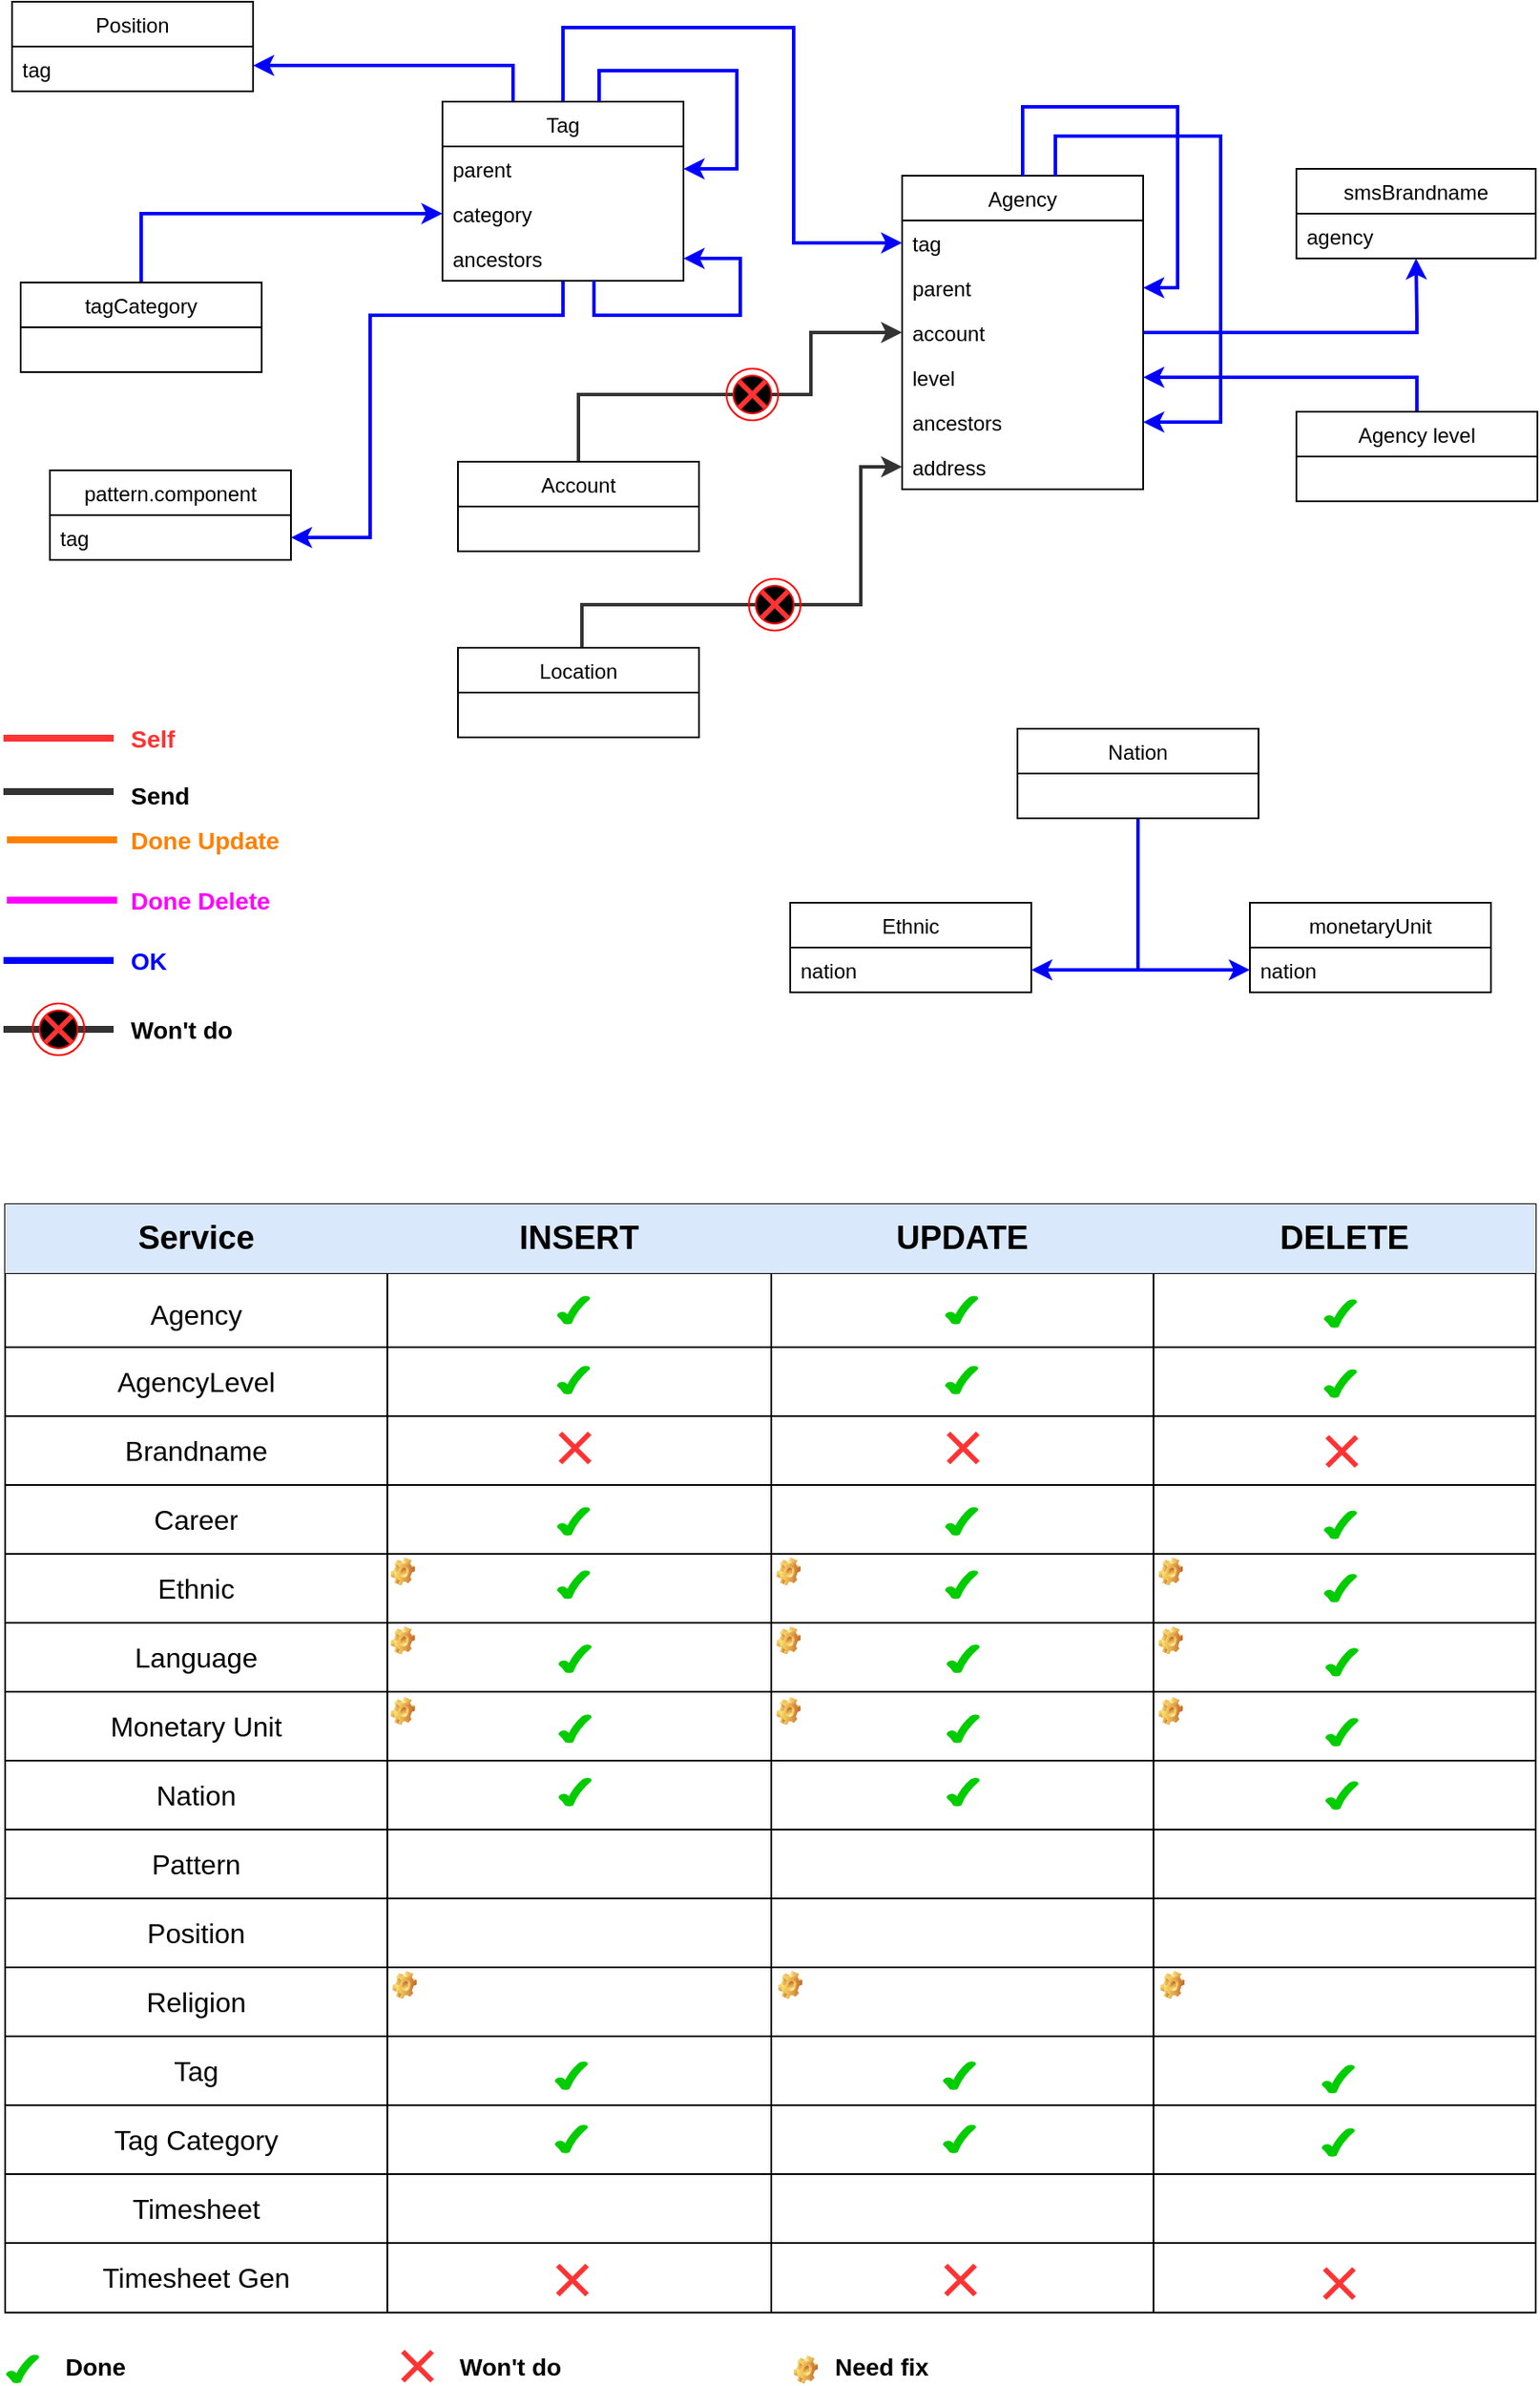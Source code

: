 <mxfile version="14.4.7" type="github">
  <diagram id="ElvGM4AqcIiF2CNCAWFF" name="Trang-1">
    <mxGraphModel dx="1088" dy="594" grid="0" gridSize="10" guides="1" tooltips="1" connect="1" arrows="1" fold="1" page="1" pageScale="1" pageWidth="4681" pageHeight="3300" math="0" shadow="0">
      <root>
        <mxCell id="0" />
        <mxCell id="1" parent="0" />
        <mxCell id="BvtwiJHm_yUEEP929_Tn-1" style="edgeStyle=orthogonalEdgeStyle;rounded=0;orthogonalLoop=1;jettySize=auto;html=1;strokeWidth=2;strokeColor=#0000FF;" edge="1" parent="1" source="BvtwiJHm_yUEEP929_Tn-2" target="BvtwiJHm_yUEEP929_Tn-40">
          <mxGeometry relative="1" as="geometry">
            <Array as="points">
              <mxPoint x="2733" y="677" />
              <mxPoint x="2733" y="669" />
            </Array>
          </mxGeometry>
        </mxCell>
        <mxCell id="BvtwiJHm_yUEEP929_Tn-2" value="Agency" style="swimlane;fontStyle=0;childLayout=stackLayout;horizontal=1;startSize=26;fillColor=none;horizontalStack=0;resizeParent=1;resizeParentMax=0;resizeLast=0;collapsible=1;marginBottom=0;" vertex="1" parent="1">
          <mxGeometry x="2434" y="586" width="140" height="182" as="geometry" />
        </mxCell>
        <mxCell id="BvtwiJHm_yUEEP929_Tn-3" value="tag" style="text;strokeColor=none;fillColor=none;align=left;verticalAlign=top;spacingLeft=4;spacingRight=4;overflow=hidden;rotatable=0;points=[[0,0.5],[1,0.5]];portConstraint=eastwest;" vertex="1" parent="BvtwiJHm_yUEEP929_Tn-2">
          <mxGeometry y="26" width="140" height="26" as="geometry" />
        </mxCell>
        <mxCell id="BvtwiJHm_yUEEP929_Tn-4" value="parent&#xa;" style="text;strokeColor=none;fillColor=none;align=left;verticalAlign=top;spacingLeft=4;spacingRight=4;overflow=hidden;rotatable=0;points=[[0,0.5],[1,0.5]];portConstraint=eastwest;" vertex="1" parent="BvtwiJHm_yUEEP929_Tn-2">
          <mxGeometry y="52" width="140" height="26" as="geometry" />
        </mxCell>
        <mxCell id="BvtwiJHm_yUEEP929_Tn-5" value="account&#xa;" style="text;strokeColor=none;fillColor=none;align=left;verticalAlign=top;spacingLeft=4;spacingRight=4;overflow=hidden;rotatable=0;points=[[0,0.5],[1,0.5]];portConstraint=eastwest;" vertex="1" parent="BvtwiJHm_yUEEP929_Tn-2">
          <mxGeometry y="78" width="140" height="26" as="geometry" />
        </mxCell>
        <mxCell id="BvtwiJHm_yUEEP929_Tn-6" value="level" style="text;strokeColor=none;fillColor=none;align=left;verticalAlign=top;spacingLeft=4;spacingRight=4;overflow=hidden;rotatable=0;points=[[0,0.5],[1,0.5]];portConstraint=eastwest;" vertex="1" parent="BvtwiJHm_yUEEP929_Tn-2">
          <mxGeometry y="104" width="140" height="26" as="geometry" />
        </mxCell>
        <mxCell id="BvtwiJHm_yUEEP929_Tn-7" style="edgeStyle=orthogonalEdgeStyle;rounded=0;orthogonalLoop=1;jettySize=auto;html=1;strokeWidth=2;strokeColor=#0000FF;" edge="1" parent="BvtwiJHm_yUEEP929_Tn-2" source="BvtwiJHm_yUEEP929_Tn-2" target="BvtwiJHm_yUEEP929_Tn-4">
          <mxGeometry relative="1" as="geometry">
            <Array as="points">
              <mxPoint x="70" y="-40" />
              <mxPoint x="160" y="-40" />
              <mxPoint x="160" y="65" />
            </Array>
          </mxGeometry>
        </mxCell>
        <mxCell id="BvtwiJHm_yUEEP929_Tn-8" value="ancestors" style="text;strokeColor=none;fillColor=none;align=left;verticalAlign=top;spacingLeft=4;spacingRight=4;overflow=hidden;rotatable=0;points=[[0,0.5],[1,0.5]];portConstraint=eastwest;" vertex="1" parent="BvtwiJHm_yUEEP929_Tn-2">
          <mxGeometry y="130" width="140" height="26" as="geometry" />
        </mxCell>
        <mxCell id="BvtwiJHm_yUEEP929_Tn-9" style="edgeStyle=orthogonalEdgeStyle;rounded=0;orthogonalLoop=1;jettySize=auto;html=1;strokeWidth=2;strokeColor=#0000FF;" edge="1" parent="BvtwiJHm_yUEEP929_Tn-2" target="BvtwiJHm_yUEEP929_Tn-8">
          <mxGeometry relative="1" as="geometry">
            <mxPoint x="89" as="sourcePoint" />
            <Array as="points">
              <mxPoint x="89" />
              <mxPoint x="89" y="-23" />
              <mxPoint x="185" y="-23" />
              <mxPoint x="185" y="143" />
            </Array>
          </mxGeometry>
        </mxCell>
        <mxCell id="BvtwiJHm_yUEEP929_Tn-10" value="address" style="text;strokeColor=none;fillColor=none;align=left;verticalAlign=top;spacingLeft=4;spacingRight=4;overflow=hidden;rotatable=0;points=[[0,0.5],[1,0.5]];portConstraint=eastwest;" vertex="1" parent="BvtwiJHm_yUEEP929_Tn-2">
          <mxGeometry y="156" width="140" height="26" as="geometry" />
        </mxCell>
        <mxCell id="BvtwiJHm_yUEEP929_Tn-11" style="edgeStyle=orthogonalEdgeStyle;rounded=0;orthogonalLoop=1;jettySize=auto;html=1;exitX=0.5;exitY=0;exitDx=0;exitDy=0;strokeWidth=2;strokeColor=#0000FF;" edge="1" parent="1" source="BvtwiJHm_yUEEP929_Tn-14" target="BvtwiJHm_yUEEP929_Tn-3">
          <mxGeometry relative="1" as="geometry">
            <Array as="points">
              <mxPoint x="2237" y="500" />
              <mxPoint x="2371" y="500" />
              <mxPoint x="2371" y="625" />
            </Array>
          </mxGeometry>
        </mxCell>
        <mxCell id="BvtwiJHm_yUEEP929_Tn-12" style="edgeStyle=orthogonalEdgeStyle;rounded=0;orthogonalLoop=1;jettySize=auto;html=1;strokeWidth=2;strokeColor=#0000FF;" edge="1" parent="1" source="BvtwiJHm_yUEEP929_Tn-14" target="BvtwiJHm_yUEEP929_Tn-34">
          <mxGeometry relative="1" as="geometry">
            <Array as="points">
              <mxPoint x="2208" y="522" />
            </Array>
          </mxGeometry>
        </mxCell>
        <mxCell id="BvtwiJHm_yUEEP929_Tn-13" style="edgeStyle=orthogonalEdgeStyle;rounded=0;orthogonalLoop=1;jettySize=auto;html=1;strokeWidth=2;strokeColor=#0000FF;" edge="1" parent="1" source="BvtwiJHm_yUEEP929_Tn-14" target="BvtwiJHm_yUEEP929_Tn-38">
          <mxGeometry relative="1" as="geometry">
            <Array as="points">
              <mxPoint x="2237" y="667" />
              <mxPoint x="2125" y="667" />
              <mxPoint x="2125" y="796" />
            </Array>
          </mxGeometry>
        </mxCell>
        <mxCell id="BvtwiJHm_yUEEP929_Tn-14" value="Tag" style="swimlane;fontStyle=0;childLayout=stackLayout;horizontal=1;startSize=26;fillColor=none;horizontalStack=0;resizeParent=1;resizeParentMax=0;resizeLast=0;collapsible=1;marginBottom=0;" vertex="1" parent="1">
          <mxGeometry x="2167" y="543" width="140" height="104" as="geometry" />
        </mxCell>
        <mxCell id="BvtwiJHm_yUEEP929_Tn-15" value="parent&#xa;" style="text;strokeColor=none;fillColor=none;align=left;verticalAlign=top;spacingLeft=4;spacingRight=4;overflow=hidden;rotatable=0;points=[[0,0.5],[1,0.5]];portConstraint=eastwest;" vertex="1" parent="BvtwiJHm_yUEEP929_Tn-14">
          <mxGeometry y="26" width="140" height="26" as="geometry" />
        </mxCell>
        <mxCell id="BvtwiJHm_yUEEP929_Tn-16" value="category" style="text;strokeColor=none;fillColor=none;align=left;verticalAlign=top;spacingLeft=4;spacingRight=4;overflow=hidden;rotatable=0;points=[[0,0.5],[1,0.5]];portConstraint=eastwest;" vertex="1" parent="BvtwiJHm_yUEEP929_Tn-14">
          <mxGeometry y="52" width="140" height="26" as="geometry" />
        </mxCell>
        <mxCell id="BvtwiJHm_yUEEP929_Tn-17" style="edgeStyle=orthogonalEdgeStyle;rounded=0;orthogonalLoop=1;jettySize=auto;html=1;strokeWidth=2;strokeColor=#0000FF;" edge="1" parent="BvtwiJHm_yUEEP929_Tn-14" source="BvtwiJHm_yUEEP929_Tn-14" target="BvtwiJHm_yUEEP929_Tn-15">
          <mxGeometry relative="1" as="geometry">
            <Array as="points">
              <mxPoint x="91" y="-18" />
              <mxPoint x="171" y="-18" />
              <mxPoint x="171" y="39" />
            </Array>
          </mxGeometry>
        </mxCell>
        <mxCell id="BvtwiJHm_yUEEP929_Tn-18" value="ancestors" style="text;strokeColor=none;fillColor=none;align=left;verticalAlign=top;spacingLeft=4;spacingRight=4;overflow=hidden;rotatable=0;points=[[0,0.5],[1,0.5]];portConstraint=eastwest;" vertex="1" parent="BvtwiJHm_yUEEP929_Tn-14">
          <mxGeometry y="78" width="140" height="26" as="geometry" />
        </mxCell>
        <mxCell id="BvtwiJHm_yUEEP929_Tn-19" style="edgeStyle=orthogonalEdgeStyle;rounded=0;orthogonalLoop=1;jettySize=auto;html=1;strokeWidth=2;strokeColor=#0000FF;" edge="1" parent="BvtwiJHm_yUEEP929_Tn-14" source="BvtwiJHm_yUEEP929_Tn-14" target="BvtwiJHm_yUEEP929_Tn-18">
          <mxGeometry relative="1" as="geometry">
            <Array as="points">
              <mxPoint x="88" y="124" />
              <mxPoint x="173" y="124" />
              <mxPoint x="173" y="91" />
            </Array>
          </mxGeometry>
        </mxCell>
        <mxCell id="BvtwiJHm_yUEEP929_Tn-20" style="edgeStyle=orthogonalEdgeStyle;rounded=0;orthogonalLoop=1;jettySize=auto;html=1;strokeWidth=2;strokeColor=#333333;" edge="1" parent="1" source="BvtwiJHm_yUEEP929_Tn-21" target="BvtwiJHm_yUEEP929_Tn-5">
          <mxGeometry relative="1" as="geometry">
            <Array as="points">
              <mxPoint x="2246" y="713" />
              <mxPoint x="2381" y="713" />
              <mxPoint x="2381" y="677" />
            </Array>
          </mxGeometry>
        </mxCell>
        <mxCell id="BvtwiJHm_yUEEP929_Tn-21" value="Account" style="swimlane;fontStyle=0;childLayout=stackLayout;horizontal=1;startSize=26;fillColor=none;horizontalStack=0;resizeParent=1;resizeParentMax=0;resizeLast=0;collapsible=1;marginBottom=0;" vertex="1" parent="1">
          <mxGeometry x="2176" y="752" width="140" height="52" as="geometry" />
        </mxCell>
        <mxCell id="BvtwiJHm_yUEEP929_Tn-22" style="edgeStyle=orthogonalEdgeStyle;rounded=0;orthogonalLoop=1;jettySize=auto;html=1;exitX=0.5;exitY=0;exitDx=0;exitDy=0;strokeWidth=2;strokeColor=#0000FF;" edge="1" parent="1" source="BvtwiJHm_yUEEP929_Tn-23" target="BvtwiJHm_yUEEP929_Tn-6">
          <mxGeometry relative="1" as="geometry" />
        </mxCell>
        <mxCell id="BvtwiJHm_yUEEP929_Tn-23" value="Agency level" style="swimlane;fontStyle=0;childLayout=stackLayout;horizontal=1;startSize=26;fillColor=none;horizontalStack=0;resizeParent=1;resizeParentMax=0;resizeLast=0;collapsible=1;marginBottom=0;" vertex="1" parent="1">
          <mxGeometry x="2663" y="723" width="140" height="52" as="geometry" />
        </mxCell>
        <mxCell id="BvtwiJHm_yUEEP929_Tn-24" style="edgeStyle=orthogonalEdgeStyle;rounded=0;orthogonalLoop=1;jettySize=auto;html=1;strokeWidth=2;strokeColor=#333333;" edge="1" parent="1" source="BvtwiJHm_yUEEP929_Tn-25" target="BvtwiJHm_yUEEP929_Tn-10">
          <mxGeometry relative="1" as="geometry">
            <Array as="points">
              <mxPoint x="2248" y="835" />
              <mxPoint x="2410" y="835" />
              <mxPoint x="2410" y="755" />
            </Array>
          </mxGeometry>
        </mxCell>
        <mxCell id="BvtwiJHm_yUEEP929_Tn-25" value="Location" style="swimlane;fontStyle=0;childLayout=stackLayout;horizontal=1;startSize=26;fillColor=none;horizontalStack=0;resizeParent=1;resizeParentMax=0;resizeLast=0;collapsible=1;marginBottom=0;" vertex="1" parent="1">
          <mxGeometry x="2176" y="860" width="140" height="52" as="geometry" />
        </mxCell>
        <mxCell id="BvtwiJHm_yUEEP929_Tn-26" value="Ethnic" style="swimlane;fontStyle=0;childLayout=stackLayout;horizontal=1;startSize=26;fillColor=none;horizontalStack=0;resizeParent=1;resizeParentMax=0;resizeLast=0;collapsible=1;marginBottom=0;" vertex="1" parent="1">
          <mxGeometry x="2369" y="1008" width="140" height="52" as="geometry" />
        </mxCell>
        <mxCell id="BvtwiJHm_yUEEP929_Tn-27" value="nation" style="text;strokeColor=none;fillColor=none;align=left;verticalAlign=top;spacingLeft=4;spacingRight=4;overflow=hidden;rotatable=0;points=[[0,0.5],[1,0.5]];portConstraint=eastwest;" vertex="1" parent="BvtwiJHm_yUEEP929_Tn-26">
          <mxGeometry y="26" width="140" height="26" as="geometry" />
        </mxCell>
        <mxCell id="BvtwiJHm_yUEEP929_Tn-28" style="edgeStyle=orthogonalEdgeStyle;rounded=0;orthogonalLoop=1;jettySize=auto;html=1;strokeWidth=2;fontColor=#0000FF;labelBackgroundColor=#0000FF;strokeColor=#0000FF;" edge="1" parent="1" source="BvtwiJHm_yUEEP929_Tn-30" target="BvtwiJHm_yUEEP929_Tn-27">
          <mxGeometry relative="1" as="geometry" />
        </mxCell>
        <mxCell id="BvtwiJHm_yUEEP929_Tn-29" style="edgeStyle=orthogonalEdgeStyle;rounded=0;orthogonalLoop=1;jettySize=auto;html=1;entryX=0;entryY=0.75;entryDx=0;entryDy=0;strokeWidth=2;strokeColor=#0000FF;" edge="1" parent="1" source="BvtwiJHm_yUEEP929_Tn-30" target="BvtwiJHm_yUEEP929_Tn-31">
          <mxGeometry relative="1" as="geometry" />
        </mxCell>
        <mxCell id="BvtwiJHm_yUEEP929_Tn-30" value="Nation" style="swimlane;fontStyle=0;childLayout=stackLayout;horizontal=1;startSize=26;fillColor=none;horizontalStack=0;resizeParent=1;resizeParentMax=0;resizeLast=0;collapsible=1;marginBottom=0;" vertex="1" parent="1">
          <mxGeometry x="2501" y="907" width="140" height="52" as="geometry" />
        </mxCell>
        <mxCell id="BvtwiJHm_yUEEP929_Tn-31" value="monetaryUnit" style="swimlane;fontStyle=0;childLayout=stackLayout;horizontal=1;startSize=26;fillColor=none;horizontalStack=0;resizeParent=1;resizeParentMax=0;resizeLast=0;collapsible=1;marginBottom=0;" vertex="1" parent="1">
          <mxGeometry x="2636" y="1008" width="140" height="52" as="geometry" />
        </mxCell>
        <mxCell id="BvtwiJHm_yUEEP929_Tn-32" value="nation" style="text;strokeColor=none;fillColor=none;align=left;verticalAlign=top;spacingLeft=4;spacingRight=4;overflow=hidden;rotatable=0;points=[[0,0.5],[1,0.5]];portConstraint=eastwest;" vertex="1" parent="BvtwiJHm_yUEEP929_Tn-31">
          <mxGeometry y="26" width="140" height="26" as="geometry" />
        </mxCell>
        <mxCell id="BvtwiJHm_yUEEP929_Tn-33" value="Position" style="swimlane;fontStyle=0;childLayout=stackLayout;horizontal=1;startSize=26;fillColor=none;horizontalStack=0;resizeParent=1;resizeParentMax=0;resizeLast=0;collapsible=1;marginBottom=0;" vertex="1" parent="1">
          <mxGeometry x="1917" y="485" width="140" height="52" as="geometry" />
        </mxCell>
        <mxCell id="BvtwiJHm_yUEEP929_Tn-34" value="tag" style="text;strokeColor=none;fillColor=none;align=left;verticalAlign=top;spacingLeft=4;spacingRight=4;overflow=hidden;rotatable=0;points=[[0,0.5],[1,0.5]];portConstraint=eastwest;" vertex="1" parent="BvtwiJHm_yUEEP929_Tn-33">
          <mxGeometry y="26" width="140" height="26" as="geometry" />
        </mxCell>
        <mxCell id="BvtwiJHm_yUEEP929_Tn-35" style="edgeStyle=orthogonalEdgeStyle;rounded=0;orthogonalLoop=1;jettySize=auto;html=1;strokeWidth=2;strokeColor=#0000FF;" edge="1" parent="1" source="BvtwiJHm_yUEEP929_Tn-36" target="BvtwiJHm_yUEEP929_Tn-16">
          <mxGeometry relative="1" as="geometry" />
        </mxCell>
        <mxCell id="BvtwiJHm_yUEEP929_Tn-36" value="tagCategory" style="swimlane;fontStyle=0;childLayout=stackLayout;horizontal=1;startSize=26;fillColor=none;horizontalStack=0;resizeParent=1;resizeParentMax=0;resizeLast=0;collapsible=1;marginBottom=0;" vertex="1" parent="1">
          <mxGeometry x="1922" y="648" width="140" height="52" as="geometry" />
        </mxCell>
        <mxCell id="BvtwiJHm_yUEEP929_Tn-37" value="pattern.component" style="swimlane;fontStyle=0;childLayout=stackLayout;horizontal=1;startSize=26;fillColor=none;horizontalStack=0;resizeParent=1;resizeParentMax=0;resizeLast=0;collapsible=1;marginBottom=0;" vertex="1" parent="1">
          <mxGeometry x="1939" y="757" width="140" height="52" as="geometry" />
        </mxCell>
        <mxCell id="BvtwiJHm_yUEEP929_Tn-38" value="tag" style="text;strokeColor=none;fillColor=none;align=left;verticalAlign=top;spacingLeft=4;spacingRight=4;overflow=hidden;rotatable=0;points=[[0,0.5],[1,0.5]];portConstraint=eastwest;" vertex="1" parent="BvtwiJHm_yUEEP929_Tn-37">
          <mxGeometry y="26" width="140" height="26" as="geometry" />
        </mxCell>
        <mxCell id="BvtwiJHm_yUEEP929_Tn-39" value="smsBrandname" style="swimlane;fontStyle=0;childLayout=stackLayout;horizontal=1;startSize=26;fillColor=none;horizontalStack=0;resizeParent=1;resizeParentMax=0;resizeLast=0;collapsible=1;marginBottom=0;" vertex="1" parent="1">
          <mxGeometry x="2663" y="582" width="139" height="52" as="geometry" />
        </mxCell>
        <mxCell id="BvtwiJHm_yUEEP929_Tn-40" value="agency" style="text;strokeColor=none;fillColor=none;align=left;verticalAlign=top;spacingLeft=4;spacingRight=4;overflow=hidden;rotatable=0;points=[[0,0.5],[1,0.5]];portConstraint=eastwest;" vertex="1" parent="BvtwiJHm_yUEEP929_Tn-39">
          <mxGeometry y="26" width="139" height="26" as="geometry" />
        </mxCell>
        <mxCell id="BvtwiJHm_yUEEP929_Tn-41" value="" style="line;strokeWidth=4;html=1;strokeColor=#FF3333;align=left;" vertex="1" parent="1">
          <mxGeometry x="1912" y="907.5" width="64" height="10" as="geometry" />
        </mxCell>
        <mxCell id="BvtwiJHm_yUEEP929_Tn-42" value="&lt;span style=&quot;font-size: 14px&quot;&gt;&lt;b&gt;&lt;font color=&quot;#ff3333&quot;&gt;Self&lt;/font&gt;&lt;/b&gt;&lt;/span&gt;" style="text;html=1;align=left;verticalAlign=middle;resizable=0;points=[];autosize=1;" vertex="1" parent="1">
          <mxGeometry x="1984" y="903" width="36" height="19" as="geometry" />
        </mxCell>
        <mxCell id="BvtwiJHm_yUEEP929_Tn-43" value="" style="line;strokeWidth=4;html=1;strokeColor=#333333;align=left;" vertex="1" parent="1">
          <mxGeometry x="1912" y="938.5" width="64" height="10" as="geometry" />
        </mxCell>
        <mxCell id="BvtwiJHm_yUEEP929_Tn-44" value="&lt;font style=&quot;font-size: 14px&quot;&gt;&lt;b&gt;Send&lt;/b&gt;&lt;/font&gt;" style="text;html=1;align=left;verticalAlign=middle;resizable=0;points=[];autosize=1;" vertex="1" parent="1">
          <mxGeometry x="1984" y="936" width="44" height="19" as="geometry" />
        </mxCell>
        <mxCell id="BvtwiJHm_yUEEP929_Tn-45" value="" style="line;strokeWidth=4;html=1;align=left;strokeColor=#FF8000;" vertex="1" parent="1">
          <mxGeometry x="1914" y="966.5" width="64" height="10" as="geometry" />
        </mxCell>
        <mxCell id="BvtwiJHm_yUEEP929_Tn-46" value="&lt;font style=&quot;font-size: 14px&quot;&gt;&lt;b&gt;Done Update&lt;/b&gt;&lt;/font&gt;" style="text;html=1;align=left;verticalAlign=middle;resizable=0;points=[];autosize=1;fontColor=#FF8000;" vertex="1" parent="1">
          <mxGeometry x="1984" y="962" width="96" height="19" as="geometry" />
        </mxCell>
        <mxCell id="BvtwiJHm_yUEEP929_Tn-47" value="" style="line;strokeWidth=4;html=1;align=left;fontColor=#FF00FF;strokeColor=#FF00FF;" vertex="1" parent="1">
          <mxGeometry x="1914" y="1001.5" width="64" height="10" as="geometry" />
        </mxCell>
        <mxCell id="BvtwiJHm_yUEEP929_Tn-48" value="&lt;font style=&quot;font-size: 14px&quot;&gt;&lt;b&gt;Done Delete&lt;/b&gt;&lt;/font&gt;" style="text;html=1;align=left;verticalAlign=middle;resizable=0;points=[];autosize=1;fontColor=#FF00FF;" vertex="1" parent="1">
          <mxGeometry x="1984" y="997" width="91" height="19" as="geometry" />
        </mxCell>
        <mxCell id="BvtwiJHm_yUEEP929_Tn-49" value="" style="line;strokeWidth=4;html=1;strokeColor=#0000FF;align=left;" vertex="1" parent="1">
          <mxGeometry x="1912" y="1036.5" width="64" height="10" as="geometry" />
        </mxCell>
        <mxCell id="BvtwiJHm_yUEEP929_Tn-50" value="&lt;font style=&quot;font-size: 14px&quot; color=&quot;#0000ff&quot;&gt;&lt;b&gt;OK&lt;/b&gt;&lt;/font&gt;" style="text;html=1;align=left;verticalAlign=middle;resizable=0;points=[];autosize=1;" vertex="1" parent="1">
          <mxGeometry x="1984" y="1032" width="31" height="19" as="geometry" />
        </mxCell>
        <mxCell id="BvtwiJHm_yUEEP929_Tn-51" value="" style="group" vertex="1" connectable="0" parent="1">
          <mxGeometry x="2345" y="820" width="30" height="30" as="geometry" />
        </mxCell>
        <mxCell id="BvtwiJHm_yUEEP929_Tn-52" value="" style="group" vertex="1" connectable="0" parent="BvtwiJHm_yUEEP929_Tn-51">
          <mxGeometry width="30" height="30" as="geometry" />
        </mxCell>
        <mxCell id="BvtwiJHm_yUEEP929_Tn-53" value="" style="ellipse;html=1;shape=endState;fillColor=#000000;strokeColor=#ff0000;fontColor=#FF00FF;align=left;" vertex="1" parent="BvtwiJHm_yUEEP929_Tn-52">
          <mxGeometry width="30" height="30" as="geometry" />
        </mxCell>
        <mxCell id="BvtwiJHm_yUEEP929_Tn-54" value="" style="shape=umlDestroy;whiteSpace=wrap;html=1;strokeWidth=3;fontColor=#FF00FF;align=left;strokeColor=#FF3333;" vertex="1" parent="BvtwiJHm_yUEEP929_Tn-52">
          <mxGeometry x="7.25" y="7.25" width="15.5" height="15.5" as="geometry" />
        </mxCell>
        <mxCell id="BvtwiJHm_yUEEP929_Tn-55" value="" style="group" vertex="1" connectable="0" parent="1">
          <mxGeometry x="2332" y="698" width="30" height="30" as="geometry" />
        </mxCell>
        <mxCell id="BvtwiJHm_yUEEP929_Tn-56" value="" style="group" vertex="1" connectable="0" parent="BvtwiJHm_yUEEP929_Tn-55">
          <mxGeometry width="30" height="30" as="geometry" />
        </mxCell>
        <mxCell id="BvtwiJHm_yUEEP929_Tn-57" value="" style="ellipse;html=1;shape=endState;fillColor=#000000;strokeColor=#ff0000;fontColor=#FF00FF;align=left;" vertex="1" parent="BvtwiJHm_yUEEP929_Tn-56">
          <mxGeometry width="30" height="30" as="geometry" />
        </mxCell>
        <mxCell id="BvtwiJHm_yUEEP929_Tn-58" value="" style="shape=umlDestroy;whiteSpace=wrap;html=1;strokeWidth=3;fontColor=#FF00FF;align=left;strokeColor=#FF3333;" vertex="1" parent="BvtwiJHm_yUEEP929_Tn-56">
          <mxGeometry x="7.25" y="7.25" width="15.5" height="15.5" as="geometry" />
        </mxCell>
        <mxCell id="BvtwiJHm_yUEEP929_Tn-59" value="" style="line;strokeWidth=4;html=1;strokeColor=#333333;align=left;" vertex="1" parent="1">
          <mxGeometry x="1912" y="1076.5" width="64" height="10" as="geometry" />
        </mxCell>
        <mxCell id="BvtwiJHm_yUEEP929_Tn-60" value="&lt;span style=&quot;font-size: 14px&quot;&gt;&lt;b&gt;Won&#39;t do&lt;/b&gt;&lt;/span&gt;" style="text;html=1;align=left;verticalAlign=middle;resizable=0;points=[];autosize=1;" vertex="1" parent="1">
          <mxGeometry x="1984" y="1072" width="69" height="19" as="geometry" />
        </mxCell>
        <mxCell id="BvtwiJHm_yUEEP929_Tn-61" value="" style="group" vertex="1" connectable="0" parent="1">
          <mxGeometry x="1929" y="1066.5" width="30" height="30" as="geometry" />
        </mxCell>
        <mxCell id="BvtwiJHm_yUEEP929_Tn-62" value="" style="group" vertex="1" connectable="0" parent="BvtwiJHm_yUEEP929_Tn-61">
          <mxGeometry width="30" height="30" as="geometry" />
        </mxCell>
        <mxCell id="BvtwiJHm_yUEEP929_Tn-63" value="" style="ellipse;html=1;shape=endState;fillColor=#000000;strokeColor=#ff0000;fontColor=#FF00FF;align=left;" vertex="1" parent="BvtwiJHm_yUEEP929_Tn-62">
          <mxGeometry width="30" height="30" as="geometry" />
        </mxCell>
        <mxCell id="BvtwiJHm_yUEEP929_Tn-64" value="" style="shape=umlDestroy;whiteSpace=wrap;html=1;strokeWidth=3;fontColor=#FF00FF;align=left;strokeColor=#FF3333;" vertex="1" parent="BvtwiJHm_yUEEP929_Tn-62">
          <mxGeometry x="7.25" y="7.25" width="15.5" height="15.5" as="geometry" />
        </mxCell>
        <mxCell id="BvtwiJHm_yUEEP929_Tn-69" value="" style="shape=table;html=1;whiteSpace=wrap;startSize=0;container=1;collapsible=0;childLayout=tableLayout;" vertex="1" parent="1">
          <mxGeometry x="1913" y="1183" width="889" height="643.357" as="geometry" />
        </mxCell>
        <mxCell id="BvtwiJHm_yUEEP929_Tn-70" value="" style="shape=partialRectangle;html=1;whiteSpace=wrap;collapsible=0;dropTarget=0;pointerEvents=0;fillColor=none;top=0;left=0;bottom=0;right=0;points=[[0,0.5],[1,0.5]];portConstraint=eastwest;" vertex="1" parent="BvtwiJHm_yUEEP929_Tn-69">
          <mxGeometry width="889" height="40" as="geometry" />
        </mxCell>
        <mxCell id="BvtwiJHm_yUEEP929_Tn-71" value="Service" style="shape=partialRectangle;html=1;whiteSpace=wrap;connectable=0;overflow=hidden;fillColor=#dae8fc;top=0;left=0;bottom=0;right=0;strokeColor=#6c8ebf;fontStyle=1;fontSize=19;" vertex="1" parent="BvtwiJHm_yUEEP929_Tn-70">
          <mxGeometry width="222" height="40" as="geometry" />
        </mxCell>
        <mxCell id="BvtwiJHm_yUEEP929_Tn-72" value="INSERT" style="shape=partialRectangle;html=1;whiteSpace=wrap;connectable=0;overflow=hidden;fillColor=#dae8fc;top=0;left=0;bottom=0;right=0;strokeColor=#6c8ebf;fontSize=19;fontStyle=1" vertex="1" parent="BvtwiJHm_yUEEP929_Tn-70">
          <mxGeometry x="222" width="223" height="40" as="geometry" />
        </mxCell>
        <mxCell id="BvtwiJHm_yUEEP929_Tn-73" value="UPDATE" style="shape=partialRectangle;html=1;whiteSpace=wrap;connectable=0;overflow=hidden;fillColor=#dae8fc;top=0;left=0;bottom=0;right=0;strokeColor=#6c8ebf;fontStyle=1;fontSize=19;" vertex="1" parent="BvtwiJHm_yUEEP929_Tn-70">
          <mxGeometry x="445" width="222" height="40" as="geometry" />
        </mxCell>
        <mxCell id="BvtwiJHm_yUEEP929_Tn-74" value="DELETE" style="shape=partialRectangle;html=1;whiteSpace=wrap;connectable=0;overflow=hidden;fillColor=#dae8fc;top=0;left=0;bottom=0;right=0;strokeColor=#6c8ebf;fontSize=19;fontStyle=1" vertex="1" parent="BvtwiJHm_yUEEP929_Tn-70">
          <mxGeometry x="667" width="222" height="40" as="geometry" />
        </mxCell>
        <mxCell id="BvtwiJHm_yUEEP929_Tn-75" value="" style="shape=partialRectangle;html=1;whiteSpace=wrap;collapsible=0;dropTarget=0;pointerEvents=0;fillColor=none;top=0;left=0;bottom=0;right=0;points=[[0,0.5],[1,0.5]];portConstraint=eastwest;" vertex="1" parent="BvtwiJHm_yUEEP929_Tn-69">
          <mxGeometry y="40" width="889" height="43" as="geometry" />
        </mxCell>
        <mxCell id="BvtwiJHm_yUEEP929_Tn-76" value="&lt;p&gt;&lt;font style=&quot;font-size: 16px&quot;&gt;Agency&lt;/font&gt;&lt;/p&gt;" style="shape=partialRectangle;html=1;whiteSpace=wrap;connectable=0;overflow=hidden;fillColor=none;top=0;left=0;bottom=0;right=0;" vertex="1" parent="BvtwiJHm_yUEEP929_Tn-75">
          <mxGeometry width="222" height="43" as="geometry" />
        </mxCell>
        <mxCell id="BvtwiJHm_yUEEP929_Tn-77" value="" style="shape=partialRectangle;html=1;whiteSpace=wrap;connectable=0;overflow=hidden;fillColor=none;top=0;left=0;bottom=0;right=0;" vertex="1" parent="BvtwiJHm_yUEEP929_Tn-75">
          <mxGeometry x="222" width="223" height="43" as="geometry" />
        </mxCell>
        <mxCell id="BvtwiJHm_yUEEP929_Tn-78" value="" style="shape=partialRectangle;html=1;whiteSpace=wrap;connectable=0;overflow=hidden;fillColor=none;top=0;left=0;bottom=0;right=0;" vertex="1" parent="BvtwiJHm_yUEEP929_Tn-75">
          <mxGeometry x="445" width="222" height="43" as="geometry" />
        </mxCell>
        <mxCell id="BvtwiJHm_yUEEP929_Tn-79" value="" style="shape=partialRectangle;html=1;whiteSpace=wrap;connectable=0;overflow=hidden;fillColor=none;top=0;left=0;bottom=0;right=0;" vertex="1" parent="BvtwiJHm_yUEEP929_Tn-75">
          <mxGeometry x="667" width="222" height="43" as="geometry" />
        </mxCell>
        <mxCell id="BvtwiJHm_yUEEP929_Tn-80" value="" style="shape=partialRectangle;html=1;whiteSpace=wrap;collapsible=0;dropTarget=0;pointerEvents=0;fillColor=none;top=0;left=0;bottom=0;right=0;points=[[0,0.5],[1,0.5]];portConstraint=eastwest;" vertex="1" parent="BvtwiJHm_yUEEP929_Tn-69">
          <mxGeometry y="83" width="889" height="40" as="geometry" />
        </mxCell>
        <mxCell id="BvtwiJHm_yUEEP929_Tn-81" value="AgencyLevel" style="shape=partialRectangle;html=1;whiteSpace=wrap;connectable=0;overflow=hidden;fillColor=none;top=0;left=0;bottom=0;right=0;fontSize=16;fontStyle=0" vertex="1" parent="BvtwiJHm_yUEEP929_Tn-80">
          <mxGeometry width="222" height="40" as="geometry" />
        </mxCell>
        <mxCell id="BvtwiJHm_yUEEP929_Tn-82" value="" style="shape=partialRectangle;html=1;whiteSpace=wrap;connectable=0;overflow=hidden;fillColor=none;top=0;left=0;bottom=0;right=0;" vertex="1" parent="BvtwiJHm_yUEEP929_Tn-80">
          <mxGeometry x="222" width="223" height="40" as="geometry" />
        </mxCell>
        <mxCell id="BvtwiJHm_yUEEP929_Tn-83" value="" style="shape=partialRectangle;html=1;whiteSpace=wrap;connectable=0;overflow=hidden;fillColor=none;top=0;left=0;bottom=0;right=0;" vertex="1" parent="BvtwiJHm_yUEEP929_Tn-80">
          <mxGeometry x="445" width="222" height="40" as="geometry" />
        </mxCell>
        <mxCell id="BvtwiJHm_yUEEP929_Tn-84" value="" style="shape=partialRectangle;html=1;whiteSpace=wrap;connectable=0;overflow=hidden;fillColor=none;top=0;left=0;bottom=0;right=0;" vertex="1" parent="BvtwiJHm_yUEEP929_Tn-80">
          <mxGeometry x="667" width="222" height="40" as="geometry" />
        </mxCell>
        <mxCell id="BvtwiJHm_yUEEP929_Tn-85" value="" style="shape=partialRectangle;html=1;whiteSpace=wrap;collapsible=0;dropTarget=0;pointerEvents=0;fillColor=none;top=0;left=0;bottom=0;right=0;points=[[0,0.5],[1,0.5]];portConstraint=eastwest;" vertex="1" parent="BvtwiJHm_yUEEP929_Tn-69">
          <mxGeometry y="123" width="889" height="40" as="geometry" />
        </mxCell>
        <mxCell id="BvtwiJHm_yUEEP929_Tn-86" value="Brandname" style="shape=partialRectangle;html=1;whiteSpace=wrap;connectable=0;overflow=hidden;fillColor=none;top=0;left=0;bottom=0;right=0;fontSize=16;fontStyle=0" vertex="1" parent="BvtwiJHm_yUEEP929_Tn-85">
          <mxGeometry width="222" height="40" as="geometry" />
        </mxCell>
        <mxCell id="BvtwiJHm_yUEEP929_Tn-87" value="" style="shape=partialRectangle;html=1;whiteSpace=wrap;connectable=0;overflow=hidden;fillColor=none;top=0;left=0;bottom=0;right=0;" vertex="1" parent="BvtwiJHm_yUEEP929_Tn-85">
          <mxGeometry x="222" width="223" height="40" as="geometry" />
        </mxCell>
        <mxCell id="BvtwiJHm_yUEEP929_Tn-88" value="" style="shape=partialRectangle;html=1;whiteSpace=wrap;connectable=0;overflow=hidden;fillColor=none;top=0;left=0;bottom=0;right=0;" vertex="1" parent="BvtwiJHm_yUEEP929_Tn-85">
          <mxGeometry x="445" width="222" height="40" as="geometry" />
        </mxCell>
        <mxCell id="BvtwiJHm_yUEEP929_Tn-89" value="" style="shape=partialRectangle;html=1;whiteSpace=wrap;connectable=0;overflow=hidden;fillColor=none;top=0;left=0;bottom=0;right=0;" vertex="1" parent="BvtwiJHm_yUEEP929_Tn-85">
          <mxGeometry x="667" width="222" height="40" as="geometry" />
        </mxCell>
        <mxCell id="BvtwiJHm_yUEEP929_Tn-90" value="" style="shape=partialRectangle;html=1;whiteSpace=wrap;collapsible=0;dropTarget=0;pointerEvents=0;fillColor=none;top=0;left=0;bottom=0;right=0;points=[[0,0.5],[1,0.5]];portConstraint=eastwest;" vertex="1" parent="BvtwiJHm_yUEEP929_Tn-69">
          <mxGeometry y="163" width="889" height="40" as="geometry" />
        </mxCell>
        <mxCell id="BvtwiJHm_yUEEP929_Tn-91" value="Career" style="shape=partialRectangle;html=1;whiteSpace=wrap;connectable=0;overflow=hidden;fillColor=none;top=0;left=0;bottom=0;right=0;fontSize=16;fontStyle=0" vertex="1" parent="BvtwiJHm_yUEEP929_Tn-90">
          <mxGeometry width="222" height="40" as="geometry" />
        </mxCell>
        <mxCell id="BvtwiJHm_yUEEP929_Tn-92" value="" style="shape=partialRectangle;html=1;whiteSpace=wrap;connectable=0;overflow=hidden;fillColor=none;top=0;left=0;bottom=0;right=0;" vertex="1" parent="BvtwiJHm_yUEEP929_Tn-90">
          <mxGeometry x="222" width="223" height="40" as="geometry" />
        </mxCell>
        <mxCell id="BvtwiJHm_yUEEP929_Tn-93" value="" style="shape=partialRectangle;html=1;whiteSpace=wrap;connectable=0;overflow=hidden;fillColor=none;top=0;left=0;bottom=0;right=0;" vertex="1" parent="BvtwiJHm_yUEEP929_Tn-90">
          <mxGeometry x="445" width="222" height="40" as="geometry" />
        </mxCell>
        <mxCell id="BvtwiJHm_yUEEP929_Tn-94" value="" style="shape=partialRectangle;html=1;whiteSpace=wrap;connectable=0;overflow=hidden;fillColor=none;top=0;left=0;bottom=0;right=0;" vertex="1" parent="BvtwiJHm_yUEEP929_Tn-90">
          <mxGeometry x="667" width="222" height="40" as="geometry" />
        </mxCell>
        <mxCell id="BvtwiJHm_yUEEP929_Tn-95" value="" style="shape=partialRectangle;html=1;whiteSpace=wrap;collapsible=0;dropTarget=0;pointerEvents=0;fillColor=none;top=0;left=0;bottom=0;right=0;points=[[0,0.5],[1,0.5]];portConstraint=eastwest;" vertex="1" parent="BvtwiJHm_yUEEP929_Tn-69">
          <mxGeometry y="203" width="889" height="40" as="geometry" />
        </mxCell>
        <mxCell id="BvtwiJHm_yUEEP929_Tn-96" value="Ethnic" style="shape=partialRectangle;html=1;whiteSpace=wrap;connectable=0;overflow=hidden;fillColor=none;top=0;left=0;bottom=0;right=0;fontSize=16;fontStyle=0" vertex="1" parent="BvtwiJHm_yUEEP929_Tn-95">
          <mxGeometry width="222" height="40" as="geometry" />
        </mxCell>
        <mxCell id="BvtwiJHm_yUEEP929_Tn-97" value="" style="shape=partialRectangle;html=1;whiteSpace=wrap;connectable=0;overflow=hidden;fillColor=none;top=0;left=0;bottom=0;right=0;" vertex="1" parent="BvtwiJHm_yUEEP929_Tn-95">
          <mxGeometry x="222" width="223" height="40" as="geometry" />
        </mxCell>
        <mxCell id="BvtwiJHm_yUEEP929_Tn-98" value="" style="shape=partialRectangle;html=1;whiteSpace=wrap;connectable=0;overflow=hidden;fillColor=none;top=0;left=0;bottom=0;right=0;" vertex="1" parent="BvtwiJHm_yUEEP929_Tn-95">
          <mxGeometry x="445" width="222" height="40" as="geometry" />
        </mxCell>
        <mxCell id="BvtwiJHm_yUEEP929_Tn-99" value="" style="shape=partialRectangle;html=1;whiteSpace=wrap;connectable=0;overflow=hidden;fillColor=none;top=0;left=0;bottom=0;right=0;" vertex="1" parent="BvtwiJHm_yUEEP929_Tn-95">
          <mxGeometry x="667" width="222" height="40" as="geometry" />
        </mxCell>
        <mxCell id="BvtwiJHm_yUEEP929_Tn-100" value="" style="shape=partialRectangle;html=1;whiteSpace=wrap;collapsible=0;dropTarget=0;pointerEvents=0;fillColor=none;top=0;left=0;bottom=0;right=0;points=[[0,0.5],[1,0.5]];portConstraint=eastwest;" vertex="1" parent="BvtwiJHm_yUEEP929_Tn-69">
          <mxGeometry y="243" width="889" height="40" as="geometry" />
        </mxCell>
        <mxCell id="BvtwiJHm_yUEEP929_Tn-101" value="Language" style="shape=partialRectangle;html=1;whiteSpace=wrap;connectable=0;overflow=hidden;fillColor=none;top=0;left=0;bottom=0;right=0;fontSize=16;fontStyle=0" vertex="1" parent="BvtwiJHm_yUEEP929_Tn-100">
          <mxGeometry width="222" height="40" as="geometry" />
        </mxCell>
        <mxCell id="BvtwiJHm_yUEEP929_Tn-102" value="" style="shape=partialRectangle;html=1;whiteSpace=wrap;connectable=0;overflow=hidden;fillColor=none;top=0;left=0;bottom=0;right=0;" vertex="1" parent="BvtwiJHm_yUEEP929_Tn-100">
          <mxGeometry x="222" width="223" height="40" as="geometry" />
        </mxCell>
        <mxCell id="BvtwiJHm_yUEEP929_Tn-103" value="" style="shape=partialRectangle;html=1;whiteSpace=wrap;connectable=0;overflow=hidden;fillColor=none;top=0;left=0;bottom=0;right=0;" vertex="1" parent="BvtwiJHm_yUEEP929_Tn-100">
          <mxGeometry x="445" width="222" height="40" as="geometry" />
        </mxCell>
        <mxCell id="BvtwiJHm_yUEEP929_Tn-104" value="" style="shape=partialRectangle;html=1;whiteSpace=wrap;connectable=0;overflow=hidden;fillColor=none;top=0;left=0;bottom=0;right=0;" vertex="1" parent="BvtwiJHm_yUEEP929_Tn-100">
          <mxGeometry x="667" width="222" height="40" as="geometry" />
        </mxCell>
        <mxCell id="BvtwiJHm_yUEEP929_Tn-105" value="" style="shape=partialRectangle;html=1;whiteSpace=wrap;collapsible=0;dropTarget=0;pointerEvents=0;fillColor=none;top=0;left=0;bottom=0;right=0;points=[[0,0.5],[1,0.5]];portConstraint=eastwest;" vertex="1" parent="BvtwiJHm_yUEEP929_Tn-69">
          <mxGeometry y="283" width="889" height="40" as="geometry" />
        </mxCell>
        <mxCell id="BvtwiJHm_yUEEP929_Tn-106" value="Monetary Unit" style="shape=partialRectangle;html=1;whiteSpace=wrap;connectable=0;overflow=hidden;fillColor=none;top=0;left=0;bottom=0;right=0;fontSize=16;fontStyle=0" vertex="1" parent="BvtwiJHm_yUEEP929_Tn-105">
          <mxGeometry width="222" height="40" as="geometry" />
        </mxCell>
        <mxCell id="BvtwiJHm_yUEEP929_Tn-107" value="" style="shape=partialRectangle;html=1;whiteSpace=wrap;connectable=0;overflow=hidden;fillColor=none;top=0;left=0;bottom=0;right=0;" vertex="1" parent="BvtwiJHm_yUEEP929_Tn-105">
          <mxGeometry x="222" width="223" height="40" as="geometry" />
        </mxCell>
        <mxCell id="BvtwiJHm_yUEEP929_Tn-108" value="" style="shape=partialRectangle;html=1;whiteSpace=wrap;connectable=0;overflow=hidden;fillColor=none;top=0;left=0;bottom=0;right=0;" vertex="1" parent="BvtwiJHm_yUEEP929_Tn-105">
          <mxGeometry x="445" width="222" height="40" as="geometry" />
        </mxCell>
        <mxCell id="BvtwiJHm_yUEEP929_Tn-109" value="" style="shape=partialRectangle;html=1;whiteSpace=wrap;connectable=0;overflow=hidden;fillColor=none;top=0;left=0;bottom=0;right=0;" vertex="1" parent="BvtwiJHm_yUEEP929_Tn-105">
          <mxGeometry x="667" width="222" height="40" as="geometry" />
        </mxCell>
        <mxCell id="BvtwiJHm_yUEEP929_Tn-110" value="" style="shape=partialRectangle;html=1;whiteSpace=wrap;collapsible=0;dropTarget=0;pointerEvents=0;fillColor=none;top=0;left=0;bottom=0;right=0;points=[[0,0.5],[1,0.5]];portConstraint=eastwest;" vertex="1" parent="BvtwiJHm_yUEEP929_Tn-69">
          <mxGeometry y="323" width="889" height="40" as="geometry" />
        </mxCell>
        <mxCell id="BvtwiJHm_yUEEP929_Tn-111" value="Nation" style="shape=partialRectangle;html=1;whiteSpace=wrap;connectable=0;overflow=hidden;fillColor=none;top=0;left=0;bottom=0;right=0;fontSize=16;fontStyle=0" vertex="1" parent="BvtwiJHm_yUEEP929_Tn-110">
          <mxGeometry width="222" height="40" as="geometry" />
        </mxCell>
        <mxCell id="BvtwiJHm_yUEEP929_Tn-112" value="" style="shape=partialRectangle;html=1;whiteSpace=wrap;connectable=0;overflow=hidden;fillColor=none;top=0;left=0;bottom=0;right=0;" vertex="1" parent="BvtwiJHm_yUEEP929_Tn-110">
          <mxGeometry x="222" width="223" height="40" as="geometry" />
        </mxCell>
        <mxCell id="BvtwiJHm_yUEEP929_Tn-113" value="" style="shape=partialRectangle;html=1;whiteSpace=wrap;connectable=0;overflow=hidden;fillColor=none;top=0;left=0;bottom=0;right=0;" vertex="1" parent="BvtwiJHm_yUEEP929_Tn-110">
          <mxGeometry x="445" width="222" height="40" as="geometry" />
        </mxCell>
        <mxCell id="BvtwiJHm_yUEEP929_Tn-114" value="" style="shape=partialRectangle;html=1;whiteSpace=wrap;connectable=0;overflow=hidden;fillColor=none;top=0;left=0;bottom=0;right=0;" vertex="1" parent="BvtwiJHm_yUEEP929_Tn-110">
          <mxGeometry x="667" width="222" height="40" as="geometry" />
        </mxCell>
        <mxCell id="BvtwiJHm_yUEEP929_Tn-115" value="" style="shape=partialRectangle;html=1;whiteSpace=wrap;collapsible=0;dropTarget=0;pointerEvents=0;fillColor=none;top=0;left=0;bottom=0;right=0;points=[[0,0.5],[1,0.5]];portConstraint=eastwest;" vertex="1" parent="BvtwiJHm_yUEEP929_Tn-69">
          <mxGeometry y="363" width="889" height="40" as="geometry" />
        </mxCell>
        <mxCell id="BvtwiJHm_yUEEP929_Tn-116" value="Pattern" style="shape=partialRectangle;html=1;whiteSpace=wrap;connectable=0;overflow=hidden;fillColor=none;top=0;left=0;bottom=0;right=0;fontSize=16;fontStyle=0" vertex="1" parent="BvtwiJHm_yUEEP929_Tn-115">
          <mxGeometry width="222" height="40" as="geometry" />
        </mxCell>
        <mxCell id="BvtwiJHm_yUEEP929_Tn-117" value="" style="shape=partialRectangle;html=1;whiteSpace=wrap;connectable=0;overflow=hidden;fillColor=none;top=0;left=0;bottom=0;right=0;" vertex="1" parent="BvtwiJHm_yUEEP929_Tn-115">
          <mxGeometry x="222" width="223" height="40" as="geometry" />
        </mxCell>
        <mxCell id="BvtwiJHm_yUEEP929_Tn-118" value="" style="shape=partialRectangle;html=1;whiteSpace=wrap;connectable=0;overflow=hidden;fillColor=none;top=0;left=0;bottom=0;right=0;" vertex="1" parent="BvtwiJHm_yUEEP929_Tn-115">
          <mxGeometry x="445" width="222" height="40" as="geometry" />
        </mxCell>
        <mxCell id="BvtwiJHm_yUEEP929_Tn-119" value="" style="shape=partialRectangle;html=1;whiteSpace=wrap;connectable=0;overflow=hidden;fillColor=none;top=0;left=0;bottom=0;right=0;" vertex="1" parent="BvtwiJHm_yUEEP929_Tn-115">
          <mxGeometry x="667" width="222" height="40" as="geometry" />
        </mxCell>
        <mxCell id="BvtwiJHm_yUEEP929_Tn-120" value="" style="shape=partialRectangle;html=1;whiteSpace=wrap;collapsible=0;dropTarget=0;pointerEvents=0;fillColor=none;top=0;left=0;bottom=0;right=0;points=[[0,0.5],[1,0.5]];portConstraint=eastwest;" vertex="1" parent="BvtwiJHm_yUEEP929_Tn-69">
          <mxGeometry y="403" width="889" height="40" as="geometry" />
        </mxCell>
        <mxCell id="BvtwiJHm_yUEEP929_Tn-121" value="Position" style="shape=partialRectangle;html=1;whiteSpace=wrap;connectable=0;overflow=hidden;fillColor=none;top=0;left=0;bottom=0;right=0;fontSize=16;fontStyle=0" vertex="1" parent="BvtwiJHm_yUEEP929_Tn-120">
          <mxGeometry width="222" height="40" as="geometry" />
        </mxCell>
        <mxCell id="BvtwiJHm_yUEEP929_Tn-122" value="" style="shape=partialRectangle;html=1;whiteSpace=wrap;connectable=0;overflow=hidden;fillColor=none;top=0;left=0;bottom=0;right=0;" vertex="1" parent="BvtwiJHm_yUEEP929_Tn-120">
          <mxGeometry x="222" width="223" height="40" as="geometry" />
        </mxCell>
        <mxCell id="BvtwiJHm_yUEEP929_Tn-123" value="" style="shape=partialRectangle;html=1;whiteSpace=wrap;connectable=0;overflow=hidden;fillColor=none;top=0;left=0;bottom=0;right=0;" vertex="1" parent="BvtwiJHm_yUEEP929_Tn-120">
          <mxGeometry x="445" width="222" height="40" as="geometry" />
        </mxCell>
        <mxCell id="BvtwiJHm_yUEEP929_Tn-124" value="" style="shape=partialRectangle;html=1;whiteSpace=wrap;connectable=0;overflow=hidden;fillColor=none;top=0;left=0;bottom=0;right=0;" vertex="1" parent="BvtwiJHm_yUEEP929_Tn-120">
          <mxGeometry x="667" width="222" height="40" as="geometry" />
        </mxCell>
        <mxCell id="BvtwiJHm_yUEEP929_Tn-125" value="" style="shape=partialRectangle;html=1;whiteSpace=wrap;collapsible=0;dropTarget=0;pointerEvents=0;fillColor=none;top=0;left=0;bottom=0;right=0;points=[[0,0.5],[1,0.5]];portConstraint=eastwest;" vertex="1" parent="BvtwiJHm_yUEEP929_Tn-69">
          <mxGeometry y="443" width="889" height="40" as="geometry" />
        </mxCell>
        <mxCell id="BvtwiJHm_yUEEP929_Tn-126" value="Religion" style="shape=partialRectangle;html=1;whiteSpace=wrap;connectable=0;overflow=hidden;fillColor=none;top=0;left=0;bottom=0;right=0;fontSize=16;fontStyle=0" vertex="1" parent="BvtwiJHm_yUEEP929_Tn-125">
          <mxGeometry width="222" height="40" as="geometry" />
        </mxCell>
        <mxCell id="BvtwiJHm_yUEEP929_Tn-127" value="" style="shape=partialRectangle;html=1;whiteSpace=wrap;connectable=0;overflow=hidden;fillColor=none;top=0;left=0;bottom=0;right=0;" vertex="1" parent="BvtwiJHm_yUEEP929_Tn-125">
          <mxGeometry x="222" width="223" height="40" as="geometry" />
        </mxCell>
        <mxCell id="BvtwiJHm_yUEEP929_Tn-128" value="" style="shape=partialRectangle;html=1;whiteSpace=wrap;connectable=0;overflow=hidden;fillColor=none;top=0;left=0;bottom=0;right=0;" vertex="1" parent="BvtwiJHm_yUEEP929_Tn-125">
          <mxGeometry x="445" width="222" height="40" as="geometry" />
        </mxCell>
        <mxCell id="BvtwiJHm_yUEEP929_Tn-129" value="" style="shape=partialRectangle;html=1;whiteSpace=wrap;connectable=0;overflow=hidden;fillColor=none;top=0;left=0;bottom=0;right=0;" vertex="1" parent="BvtwiJHm_yUEEP929_Tn-125">
          <mxGeometry x="667" width="222" height="40" as="geometry" />
        </mxCell>
        <mxCell id="BvtwiJHm_yUEEP929_Tn-130" value="" style="shape=partialRectangle;html=1;whiteSpace=wrap;collapsible=0;dropTarget=0;pointerEvents=0;fillColor=none;top=0;left=0;bottom=0;right=0;points=[[0,0.5],[1,0.5]];portConstraint=eastwest;" vertex="1" parent="BvtwiJHm_yUEEP929_Tn-69">
          <mxGeometry y="483" width="889" height="40" as="geometry" />
        </mxCell>
        <mxCell id="BvtwiJHm_yUEEP929_Tn-131" value="Tag" style="shape=partialRectangle;html=1;whiteSpace=wrap;connectable=0;overflow=hidden;fillColor=none;top=0;left=0;bottom=0;right=0;fontSize=16;fontStyle=0" vertex="1" parent="BvtwiJHm_yUEEP929_Tn-130">
          <mxGeometry width="222" height="40" as="geometry" />
        </mxCell>
        <mxCell id="BvtwiJHm_yUEEP929_Tn-132" value="" style="shape=partialRectangle;html=1;whiteSpace=wrap;connectable=0;overflow=hidden;fillColor=none;top=0;left=0;bottom=0;right=0;" vertex="1" parent="BvtwiJHm_yUEEP929_Tn-130">
          <mxGeometry x="222" width="223" height="40" as="geometry" />
        </mxCell>
        <mxCell id="BvtwiJHm_yUEEP929_Tn-133" value="" style="shape=partialRectangle;html=1;whiteSpace=wrap;connectable=0;overflow=hidden;fillColor=none;top=0;left=0;bottom=0;right=0;" vertex="1" parent="BvtwiJHm_yUEEP929_Tn-130">
          <mxGeometry x="445" width="222" height="40" as="geometry" />
        </mxCell>
        <mxCell id="BvtwiJHm_yUEEP929_Tn-134" value="" style="shape=partialRectangle;html=1;whiteSpace=wrap;connectable=0;overflow=hidden;fillColor=none;top=0;left=0;bottom=0;right=0;" vertex="1" parent="BvtwiJHm_yUEEP929_Tn-130">
          <mxGeometry x="667" width="222" height="40" as="geometry" />
        </mxCell>
        <mxCell id="BvtwiJHm_yUEEP929_Tn-135" value="" style="shape=partialRectangle;html=1;whiteSpace=wrap;collapsible=0;dropTarget=0;pointerEvents=0;fillColor=none;top=0;left=0;bottom=0;right=0;points=[[0,0.5],[1,0.5]];portConstraint=eastwest;" vertex="1" parent="BvtwiJHm_yUEEP929_Tn-69">
          <mxGeometry y="523" width="889" height="40" as="geometry" />
        </mxCell>
        <mxCell id="BvtwiJHm_yUEEP929_Tn-136" value="Tag Category" style="shape=partialRectangle;html=1;whiteSpace=wrap;connectable=0;overflow=hidden;fillColor=none;top=0;left=0;bottom=0;right=0;fontSize=16;fontStyle=0" vertex="1" parent="BvtwiJHm_yUEEP929_Tn-135">
          <mxGeometry width="222" height="40" as="geometry" />
        </mxCell>
        <mxCell id="BvtwiJHm_yUEEP929_Tn-137" value="" style="shape=partialRectangle;html=1;whiteSpace=wrap;connectable=0;overflow=hidden;fillColor=none;top=0;left=0;bottom=0;right=0;" vertex="1" parent="BvtwiJHm_yUEEP929_Tn-135">
          <mxGeometry x="222" width="223" height="40" as="geometry" />
        </mxCell>
        <mxCell id="BvtwiJHm_yUEEP929_Tn-138" value="" style="shape=partialRectangle;html=1;whiteSpace=wrap;connectable=0;overflow=hidden;fillColor=none;top=0;left=0;bottom=0;right=0;" vertex="1" parent="BvtwiJHm_yUEEP929_Tn-135">
          <mxGeometry x="445" width="222" height="40" as="geometry" />
        </mxCell>
        <mxCell id="BvtwiJHm_yUEEP929_Tn-139" value="" style="shape=partialRectangle;html=1;whiteSpace=wrap;connectable=0;overflow=hidden;fillColor=none;top=0;left=0;bottom=0;right=0;" vertex="1" parent="BvtwiJHm_yUEEP929_Tn-135">
          <mxGeometry x="667" width="222" height="40" as="geometry" />
        </mxCell>
        <mxCell id="BvtwiJHm_yUEEP929_Tn-140" value="" style="shape=partialRectangle;html=1;whiteSpace=wrap;collapsible=0;dropTarget=0;pointerEvents=0;fillColor=none;top=0;left=0;bottom=0;right=0;points=[[0,0.5],[1,0.5]];portConstraint=eastwest;" vertex="1" parent="BvtwiJHm_yUEEP929_Tn-69">
          <mxGeometry y="563" width="889" height="40" as="geometry" />
        </mxCell>
        <mxCell id="BvtwiJHm_yUEEP929_Tn-141" value="Timesheet" style="shape=partialRectangle;html=1;whiteSpace=wrap;connectable=0;overflow=hidden;fillColor=none;top=0;left=0;bottom=0;right=0;fontSize=16;fontStyle=0" vertex="1" parent="BvtwiJHm_yUEEP929_Tn-140">
          <mxGeometry width="222" height="40" as="geometry" />
        </mxCell>
        <mxCell id="BvtwiJHm_yUEEP929_Tn-142" value="" style="shape=partialRectangle;html=1;whiteSpace=wrap;connectable=0;overflow=hidden;fillColor=none;top=0;left=0;bottom=0;right=0;" vertex="1" parent="BvtwiJHm_yUEEP929_Tn-140">
          <mxGeometry x="222" width="223" height="40" as="geometry" />
        </mxCell>
        <mxCell id="BvtwiJHm_yUEEP929_Tn-143" value="" style="shape=partialRectangle;html=1;whiteSpace=wrap;connectable=0;overflow=hidden;fillColor=none;top=0;left=0;bottom=0;right=0;" vertex="1" parent="BvtwiJHm_yUEEP929_Tn-140">
          <mxGeometry x="445" width="222" height="40" as="geometry" />
        </mxCell>
        <mxCell id="BvtwiJHm_yUEEP929_Tn-144" value="" style="shape=partialRectangle;html=1;whiteSpace=wrap;connectable=0;overflow=hidden;fillColor=none;top=0;left=0;bottom=0;right=0;" vertex="1" parent="BvtwiJHm_yUEEP929_Tn-140">
          <mxGeometry x="667" width="222" height="40" as="geometry" />
        </mxCell>
        <mxCell id="BvtwiJHm_yUEEP929_Tn-145" value="" style="shape=partialRectangle;html=1;whiteSpace=wrap;collapsible=0;dropTarget=0;pointerEvents=0;fillColor=none;top=0;left=0;bottom=0;right=0;points=[[0,0.5],[1,0.5]];portConstraint=eastwest;" vertex="1" parent="BvtwiJHm_yUEEP929_Tn-69">
          <mxGeometry y="603" width="889" height="40" as="geometry" />
        </mxCell>
        <mxCell id="BvtwiJHm_yUEEP929_Tn-146" value="Timesheet Gen" style="shape=partialRectangle;html=1;whiteSpace=wrap;connectable=0;overflow=hidden;fillColor=none;top=0;left=0;bottom=0;right=0;fontSize=16;fontStyle=0" vertex="1" parent="BvtwiJHm_yUEEP929_Tn-145">
          <mxGeometry width="222" height="40" as="geometry" />
        </mxCell>
        <mxCell id="BvtwiJHm_yUEEP929_Tn-147" value="" style="shape=partialRectangle;html=1;whiteSpace=wrap;connectable=0;overflow=hidden;fillColor=none;top=0;left=0;bottom=0;right=0;" vertex="1" parent="BvtwiJHm_yUEEP929_Tn-145">
          <mxGeometry x="222" width="223" height="40" as="geometry" />
        </mxCell>
        <mxCell id="BvtwiJHm_yUEEP929_Tn-148" value="" style="shape=partialRectangle;html=1;whiteSpace=wrap;connectable=0;overflow=hidden;fillColor=none;top=0;left=0;bottom=0;right=0;" vertex="1" parent="BvtwiJHm_yUEEP929_Tn-145">
          <mxGeometry x="445" width="222" height="40" as="geometry" />
        </mxCell>
        <mxCell id="BvtwiJHm_yUEEP929_Tn-149" value="" style="shape=partialRectangle;html=1;whiteSpace=wrap;connectable=0;overflow=hidden;fillColor=none;top=0;left=0;bottom=0;right=0;" vertex="1" parent="BvtwiJHm_yUEEP929_Tn-145">
          <mxGeometry x="667" width="222" height="40" as="geometry" />
        </mxCell>
        <mxCell id="BvtwiJHm_yUEEP929_Tn-207" value="" style="group" vertex="1" connectable="0" parent="1">
          <mxGeometry x="2213" y="1254" width="62" height="62" as="geometry" />
        </mxCell>
        <mxCell id="BvtwiJHm_yUEEP929_Tn-209" value="" style="group" vertex="1" connectable="0" parent="BvtwiJHm_yUEEP929_Tn-207">
          <mxGeometry x="16" y="16" width="30" height="30" as="geometry" />
        </mxCell>
        <mxCell id="BvtwiJHm_yUEEP929_Tn-210" value="" style="group" vertex="1" connectable="0" parent="BvtwiJHm_yUEEP929_Tn-209">
          <mxGeometry width="30" height="30" as="geometry" />
        </mxCell>
        <mxCell id="BvtwiJHm_yUEEP929_Tn-212" value="" style="verticalLabelPosition=bottom;verticalAlign=top;html=1;shape=mxgraph.basic.tick;strokeColor=#00CC00;fontSize=14;fillColor=#00CC00;" vertex="1" parent="BvtwiJHm_yUEEP929_Tn-210">
          <mxGeometry x="5" y="7.25" width="18.25" height="15.75" as="geometry" />
        </mxCell>
        <mxCell id="BvtwiJHm_yUEEP929_Tn-572" value="" style="verticalLabelPosition=bottom;verticalAlign=top;html=1;shape=mxgraph.basic.tick;strokeColor=#00CC00;fontSize=14;fillColor=#00CC00;" vertex="1" parent="BvtwiJHm_yUEEP929_Tn-210">
          <mxGeometry x="230.43" y="7.25" width="18.25" height="15.75" as="geometry" />
        </mxCell>
        <mxCell id="BvtwiJHm_yUEEP929_Tn-580" value="" style="verticalLabelPosition=bottom;verticalAlign=top;html=1;shape=mxgraph.basic.tick;strokeColor=#00CC00;fontSize=14;fillColor=#00CC00;" vertex="1" parent="BvtwiJHm_yUEEP929_Tn-210">
          <mxGeometry x="450.44" y="9.25" width="18.25" height="15.75" as="geometry" />
        </mxCell>
        <mxCell id="BvtwiJHm_yUEEP929_Tn-262" value="" style="shape=image;html=1;verticalLabelPosition=bottom;verticalAlign=top;imageAspect=1;aspect=fixed;image=img/clipart/Gear_128x128.png;strokeColor=#00CC00;fillColor=none;fontSize=14;" vertex="1" parent="1">
          <mxGeometry x="2583" y="1388" width="14" height="16.42" as="geometry" />
        </mxCell>
        <mxCell id="BvtwiJHm_yUEEP929_Tn-263" value="" style="shape=image;html=1;verticalLabelPosition=bottom;verticalAlign=top;imageAspect=1;aspect=fixed;image=img/clipart/Gear_128x128.png;strokeColor=#00CC00;fillColor=none;fontSize=14;" vertex="1" parent="1">
          <mxGeometry x="2361" y="1388" width="14" height="16.42" as="geometry" />
        </mxCell>
        <mxCell id="BvtwiJHm_yUEEP929_Tn-264" value="" style="shape=image;html=1;verticalLabelPosition=bottom;verticalAlign=top;imageAspect=1;aspect=fixed;image=img/clipart/Gear_128x128.png;strokeColor=#00CC00;fillColor=none;fontSize=14;" vertex="1" parent="1">
          <mxGeometry x="2137" y="1388" width="14" height="16.42" as="geometry" />
        </mxCell>
        <mxCell id="BvtwiJHm_yUEEP929_Tn-265" value="" style="shape=image;html=1;verticalLabelPosition=bottom;verticalAlign=top;imageAspect=1;aspect=fixed;image=img/clipart/Gear_128x128.png;strokeColor=#00CC00;fillColor=none;fontSize=14;" vertex="1" parent="1">
          <mxGeometry x="2583" y="1428" width="14" height="16.42" as="geometry" />
        </mxCell>
        <mxCell id="BvtwiJHm_yUEEP929_Tn-266" value="" style="shape=image;html=1;verticalLabelPosition=bottom;verticalAlign=top;imageAspect=1;aspect=fixed;image=img/clipart/Gear_128x128.png;strokeColor=#00CC00;fillColor=none;fontSize=14;" vertex="1" parent="1">
          <mxGeometry x="2361" y="1428" width="14" height="16.42" as="geometry" />
        </mxCell>
        <mxCell id="BvtwiJHm_yUEEP929_Tn-267" value="" style="shape=image;html=1;verticalLabelPosition=bottom;verticalAlign=top;imageAspect=1;aspect=fixed;image=img/clipart/Gear_128x128.png;strokeColor=#00CC00;fillColor=none;fontSize=14;" vertex="1" parent="1">
          <mxGeometry x="2137" y="1428" width="14" height="16.42" as="geometry" />
        </mxCell>
        <mxCell id="BvtwiJHm_yUEEP929_Tn-268" value="" style="shape=image;html=1;verticalLabelPosition=bottom;verticalAlign=top;imageAspect=1;aspect=fixed;image=img/clipart/Gear_128x128.png;strokeColor=#00CC00;fillColor=none;fontSize=14;" vertex="1" parent="1">
          <mxGeometry x="2583" y="1469" width="14" height="16.42" as="geometry" />
        </mxCell>
        <mxCell id="BvtwiJHm_yUEEP929_Tn-269" value="" style="shape=image;html=1;verticalLabelPosition=bottom;verticalAlign=top;imageAspect=1;aspect=fixed;image=img/clipart/Gear_128x128.png;strokeColor=#00CC00;fillColor=none;fontSize=14;" vertex="1" parent="1">
          <mxGeometry x="2361" y="1469" width="14" height="16.42" as="geometry" />
        </mxCell>
        <mxCell id="BvtwiJHm_yUEEP929_Tn-270" value="" style="shape=image;html=1;verticalLabelPosition=bottom;verticalAlign=top;imageAspect=1;aspect=fixed;image=img/clipart/Gear_128x128.png;strokeColor=#00CC00;fillColor=none;fontSize=14;" vertex="1" parent="1">
          <mxGeometry x="2137" y="1469" width="14" height="16.42" as="geometry" />
        </mxCell>
        <mxCell id="BvtwiJHm_yUEEP929_Tn-340" value="" style="shape=image;html=1;verticalLabelPosition=bottom;verticalAlign=top;imageAspect=1;aspect=fixed;image=img/clipart/Gear_128x128.png;strokeColor=#00CC00;fillColor=none;fontSize=14;" vertex="1" parent="1">
          <mxGeometry x="2138" y="1628" width="14" height="16.42" as="geometry" />
        </mxCell>
        <mxCell id="BvtwiJHm_yUEEP929_Tn-341" value="" style="shape=image;html=1;verticalLabelPosition=bottom;verticalAlign=top;imageAspect=1;aspect=fixed;image=img/clipart/Gear_128x128.png;strokeColor=#00CC00;fillColor=none;fontSize=14;" vertex="1" parent="1">
          <mxGeometry x="2362" y="1628" width="14" height="16.42" as="geometry" />
        </mxCell>
        <mxCell id="BvtwiJHm_yUEEP929_Tn-342" value="" style="shape=image;html=1;verticalLabelPosition=bottom;verticalAlign=top;imageAspect=1;aspect=fixed;image=img/clipart/Gear_128x128.png;strokeColor=#00CC00;fillColor=none;fontSize=14;" vertex="1" parent="1">
          <mxGeometry x="2584" y="1628" width="14" height="16.42" as="geometry" />
        </mxCell>
        <mxCell id="BvtwiJHm_yUEEP929_Tn-477" value="" style="verticalLabelPosition=bottom;verticalAlign=top;html=1;shape=mxgraph.basic.tick;strokeColor=#00CC00;fontSize=14;fillColor=#00CC00;" vertex="1" parent="1">
          <mxGeometry x="2234" y="1236.63" width="18.25" height="15.75" as="geometry" />
        </mxCell>
        <mxCell id="BvtwiJHm_yUEEP929_Tn-478" value="" style="verticalLabelPosition=bottom;verticalAlign=top;html=1;shape=mxgraph.basic.tick;strokeColor=#00CC00;fontSize=14;fillColor=#00CC00;" vertex="1" parent="1">
          <mxGeometry x="2234" y="1359.25" width="18.25" height="15.75" as="geometry" />
        </mxCell>
        <mxCell id="BvtwiJHm_yUEEP929_Tn-485" value="" style="verticalLabelPosition=bottom;verticalAlign=top;html=1;shape=mxgraph.basic.tick;strokeColor=#00CC00;fontSize=14;fillColor=#00CC00;" vertex="1" parent="1">
          <mxGeometry x="2234" y="1396" width="18.25" height="15.75" as="geometry" />
        </mxCell>
        <mxCell id="BvtwiJHm_yUEEP929_Tn-486" value="" style="verticalLabelPosition=bottom;verticalAlign=top;html=1;shape=mxgraph.basic.tick;strokeColor=#00CC00;fontSize=14;fillColor=#00CC00;" vertex="1" parent="1">
          <mxGeometry x="2234.88" y="1439" width="18.25" height="15.75" as="geometry" />
        </mxCell>
        <mxCell id="BvtwiJHm_yUEEP929_Tn-487" value="" style="verticalLabelPosition=bottom;verticalAlign=top;html=1;shape=mxgraph.basic.tick;strokeColor=#00CC00;fontSize=14;fillColor=#00CC00;" vertex="1" parent="1">
          <mxGeometry x="2234.88" y="1479.62" width="18.25" height="15.75" as="geometry" />
        </mxCell>
        <mxCell id="BvtwiJHm_yUEEP929_Tn-488" value="" style="verticalLabelPosition=bottom;verticalAlign=top;html=1;shape=mxgraph.basic.tick;strokeColor=#00CC00;fontSize=14;fillColor=#00CC00;" vertex="1" parent="1">
          <mxGeometry x="2234.88" y="1516.37" width="18.25" height="15.75" as="geometry" />
        </mxCell>
        <mxCell id="BvtwiJHm_yUEEP929_Tn-570" value="" style="shape=umlDestroy;whiteSpace=wrap;html=1;strokeWidth=3;fillColor=#00CC00;fontSize=16;strokeColor=#FF3333;" vertex="1" parent="1">
          <mxGeometry x="2235.5" y="1316" width="17" height="17" as="geometry" />
        </mxCell>
        <mxCell id="BvtwiJHm_yUEEP929_Tn-571" value="" style="verticalLabelPosition=bottom;verticalAlign=top;html=1;shape=mxgraph.basic.tick;strokeColor=#00CC00;fontSize=14;fillColor=#00CC00;" vertex="1" parent="1">
          <mxGeometry x="2459.43" y="1236.63" width="18.25" height="15.75" as="geometry" />
        </mxCell>
        <mxCell id="BvtwiJHm_yUEEP929_Tn-573" value="" style="shape=umlDestroy;whiteSpace=wrap;html=1;strokeWidth=3;fillColor=#00CC00;fontSize=16;strokeColor=#FF3333;" vertex="1" parent="1">
          <mxGeometry x="2460.93" y="1316" width="17" height="17" as="geometry" />
        </mxCell>
        <mxCell id="BvtwiJHm_yUEEP929_Tn-574" value="" style="verticalLabelPosition=bottom;verticalAlign=top;html=1;shape=mxgraph.basic.tick;strokeColor=#00CC00;fontSize=14;fillColor=#00CC00;" vertex="1" parent="1">
          <mxGeometry x="2459.43" y="1359.25" width="18.25" height="15.75" as="geometry" />
        </mxCell>
        <mxCell id="BvtwiJHm_yUEEP929_Tn-575" value="" style="verticalLabelPosition=bottom;verticalAlign=top;html=1;shape=mxgraph.basic.tick;strokeColor=#00CC00;fontSize=14;fillColor=#00CC00;" vertex="1" parent="1">
          <mxGeometry x="2459.43" y="1396" width="18.25" height="15.75" as="geometry" />
        </mxCell>
        <mxCell id="BvtwiJHm_yUEEP929_Tn-576" value="" style="verticalLabelPosition=bottom;verticalAlign=top;html=1;shape=mxgraph.basic.tick;strokeColor=#00CC00;fontSize=14;fillColor=#00CC00;" vertex="1" parent="1">
          <mxGeometry x="2460.31" y="1439" width="18.25" height="15.75" as="geometry" />
        </mxCell>
        <mxCell id="BvtwiJHm_yUEEP929_Tn-577" value="" style="verticalLabelPosition=bottom;verticalAlign=top;html=1;shape=mxgraph.basic.tick;strokeColor=#00CC00;fontSize=14;fillColor=#00CC00;" vertex="1" parent="1">
          <mxGeometry x="2460.31" y="1479.62" width="18.25" height="15.75" as="geometry" />
        </mxCell>
        <mxCell id="BvtwiJHm_yUEEP929_Tn-578" value="" style="verticalLabelPosition=bottom;verticalAlign=top;html=1;shape=mxgraph.basic.tick;strokeColor=#00CC00;fontSize=14;fillColor=#00CC00;" vertex="1" parent="1">
          <mxGeometry x="2460.31" y="1516.37" width="18.25" height="15.75" as="geometry" />
        </mxCell>
        <mxCell id="BvtwiJHm_yUEEP929_Tn-579" value="" style="verticalLabelPosition=bottom;verticalAlign=top;html=1;shape=mxgraph.basic.tick;strokeColor=#00CC00;fontSize=14;fillColor=#00CC00;" vertex="1" parent="1">
          <mxGeometry x="2679.44" y="1238.63" width="18.25" height="15.75" as="geometry" />
        </mxCell>
        <mxCell id="BvtwiJHm_yUEEP929_Tn-581" value="" style="shape=umlDestroy;whiteSpace=wrap;html=1;strokeWidth=3;fillColor=#00CC00;fontSize=16;strokeColor=#FF3333;" vertex="1" parent="1">
          <mxGeometry x="2680.94" y="1318" width="17" height="17" as="geometry" />
        </mxCell>
        <mxCell id="BvtwiJHm_yUEEP929_Tn-582" value="" style="verticalLabelPosition=bottom;verticalAlign=top;html=1;shape=mxgraph.basic.tick;strokeColor=#00CC00;fontSize=14;fillColor=#00CC00;" vertex="1" parent="1">
          <mxGeometry x="2679.44" y="1361.25" width="18.25" height="15.75" as="geometry" />
        </mxCell>
        <mxCell id="BvtwiJHm_yUEEP929_Tn-583" value="" style="verticalLabelPosition=bottom;verticalAlign=top;html=1;shape=mxgraph.basic.tick;strokeColor=#00CC00;fontSize=14;fillColor=#00CC00;" vertex="1" parent="1">
          <mxGeometry x="2679.44" y="1398" width="18.25" height="15.75" as="geometry" />
        </mxCell>
        <mxCell id="BvtwiJHm_yUEEP929_Tn-584" value="" style="verticalLabelPosition=bottom;verticalAlign=top;html=1;shape=mxgraph.basic.tick;strokeColor=#00CC00;fontSize=14;fillColor=#00CC00;" vertex="1" parent="1">
          <mxGeometry x="2680.32" y="1441" width="18.25" height="15.75" as="geometry" />
        </mxCell>
        <mxCell id="BvtwiJHm_yUEEP929_Tn-585" value="" style="verticalLabelPosition=bottom;verticalAlign=top;html=1;shape=mxgraph.basic.tick;strokeColor=#00CC00;fontSize=14;fillColor=#00CC00;" vertex="1" parent="1">
          <mxGeometry x="2680.32" y="1481.62" width="18.25" height="15.75" as="geometry" />
        </mxCell>
        <mxCell id="BvtwiJHm_yUEEP929_Tn-586" value="" style="verticalLabelPosition=bottom;verticalAlign=top;html=1;shape=mxgraph.basic.tick;strokeColor=#00CC00;fontSize=14;fillColor=#00CC00;" vertex="1" parent="1">
          <mxGeometry x="2680.32" y="1518.37" width="18.25" height="15.75" as="geometry" />
        </mxCell>
        <mxCell id="BvtwiJHm_yUEEP929_Tn-587" value="" style="shape=umlDestroy;whiteSpace=wrap;html=1;strokeWidth=3;fillColor=#00CC00;fontSize=16;strokeColor=#FF3333;" vertex="1" parent="1">
          <mxGeometry x="2234" y="1799" width="17" height="17" as="geometry" />
        </mxCell>
        <mxCell id="BvtwiJHm_yUEEP929_Tn-588" value="" style="shape=umlDestroy;whiteSpace=wrap;html=1;strokeWidth=3;fillColor=#00CC00;fontSize=16;strokeColor=#FF3333;" vertex="1" parent="1">
          <mxGeometry x="2459.43" y="1799" width="17" height="17" as="geometry" />
        </mxCell>
        <mxCell id="BvtwiJHm_yUEEP929_Tn-589" value="" style="shape=umlDestroy;whiteSpace=wrap;html=1;strokeWidth=3;fillColor=#00CC00;fontSize=16;strokeColor=#FF3333;" vertex="1" parent="1">
          <mxGeometry x="2679.44" y="1801" width="17" height="17" as="geometry" />
        </mxCell>
        <mxCell id="BvtwiJHm_yUEEP929_Tn-590" value="" style="verticalLabelPosition=bottom;verticalAlign=top;html=1;shape=mxgraph.basic.tick;strokeColor=#00CC00;fontSize=14;fillColor=#00CC00;" vertex="1" parent="1">
          <mxGeometry x="2232.75" y="1681" width="18.25" height="15.75" as="geometry" />
        </mxCell>
        <mxCell id="BvtwiJHm_yUEEP929_Tn-591" value="" style="verticalLabelPosition=bottom;verticalAlign=top;html=1;shape=mxgraph.basic.tick;strokeColor=#00CC00;fontSize=14;fillColor=#00CC00;" vertex="1" parent="1">
          <mxGeometry x="2232.75" y="1717.75" width="18.25" height="15.75" as="geometry" />
        </mxCell>
        <mxCell id="BvtwiJHm_yUEEP929_Tn-592" value="" style="verticalLabelPosition=bottom;verticalAlign=top;html=1;shape=mxgraph.basic.tick;strokeColor=#00CC00;fontSize=14;fillColor=#00CC00;" vertex="1" parent="1">
          <mxGeometry x="2458.18" y="1681" width="18.25" height="15.75" as="geometry" />
        </mxCell>
        <mxCell id="BvtwiJHm_yUEEP929_Tn-593" value="" style="verticalLabelPosition=bottom;verticalAlign=top;html=1;shape=mxgraph.basic.tick;strokeColor=#00CC00;fontSize=14;fillColor=#00CC00;" vertex="1" parent="1">
          <mxGeometry x="2458.18" y="1717.75" width="18.25" height="15.75" as="geometry" />
        </mxCell>
        <mxCell id="BvtwiJHm_yUEEP929_Tn-594" value="" style="verticalLabelPosition=bottom;verticalAlign=top;html=1;shape=mxgraph.basic.tick;strokeColor=#00CC00;fontSize=14;fillColor=#00CC00;" vertex="1" parent="1">
          <mxGeometry x="2678.19" y="1683" width="18.25" height="15.75" as="geometry" />
        </mxCell>
        <mxCell id="BvtwiJHm_yUEEP929_Tn-595" value="" style="verticalLabelPosition=bottom;verticalAlign=top;html=1;shape=mxgraph.basic.tick;strokeColor=#00CC00;fontSize=14;fillColor=#00CC00;" vertex="1" parent="1">
          <mxGeometry x="2678.19" y="1719.75" width="18.25" height="15.75" as="geometry" />
        </mxCell>
        <mxCell id="BvtwiJHm_yUEEP929_Tn-596" value="&lt;span style=&quot;font-size: 14px&quot;&gt;&lt;b&gt;Need fix&lt;/b&gt;&lt;/span&gt;" style="text;html=1;align=left;verticalAlign=middle;resizable=0;points=[];autosize=1;" vertex="1" parent="1">
          <mxGeometry x="2393" y="1848" width="64" height="19" as="geometry" />
        </mxCell>
        <mxCell id="BvtwiJHm_yUEEP929_Tn-597" value="&lt;span style=&quot;font-size: 14px&quot;&gt;&lt;b&gt;Won&#39;t do&lt;/b&gt;&lt;/span&gt;" style="text;html=1;align=left;verticalAlign=middle;resizable=0;points=[];autosize=1;" vertex="1" parent="1">
          <mxGeometry x="2175" y="1848" width="69" height="19" as="geometry" />
        </mxCell>
        <mxCell id="BvtwiJHm_yUEEP929_Tn-598" value="&lt;span style=&quot;font-size: 14px&quot;&gt;&lt;b&gt;Done&lt;/b&gt;&lt;/span&gt;" style="text;html=1;align=left;verticalAlign=middle;resizable=0;points=[];autosize=1;" vertex="1" parent="1">
          <mxGeometry x="1946" y="1848" width="45" height="19" as="geometry" />
        </mxCell>
        <mxCell id="BvtwiJHm_yUEEP929_Tn-599" value="" style="shape=umlDestroy;whiteSpace=wrap;html=1;strokeWidth=3;fillColor=#00CC00;fontSize=16;strokeColor=#FF3333;" vertex="1" parent="1">
          <mxGeometry x="2144.0" y="1849" width="17" height="17" as="geometry" />
        </mxCell>
        <mxCell id="BvtwiJHm_yUEEP929_Tn-600" value="" style="verticalLabelPosition=bottom;verticalAlign=top;html=1;shape=mxgraph.basic.tick;strokeColor=#00CC00;fontSize=14;fillColor=#00CC00;" vertex="1" parent="1">
          <mxGeometry x="1914" y="1851.25" width="18.25" height="15.75" as="geometry" />
        </mxCell>
        <mxCell id="BvtwiJHm_yUEEP929_Tn-602" value="" style="shape=image;html=1;verticalLabelPosition=bottom;verticalAlign=top;imageAspect=1;aspect=fixed;image=img/clipart/Gear_128x128.png;strokeColor=#00CC00;fillColor=none;fontSize=14;" vertex="1" parent="1">
          <mxGeometry x="2371" y="1851.25" width="14" height="16.42" as="geometry" />
        </mxCell>
      </root>
    </mxGraphModel>
  </diagram>
</mxfile>
